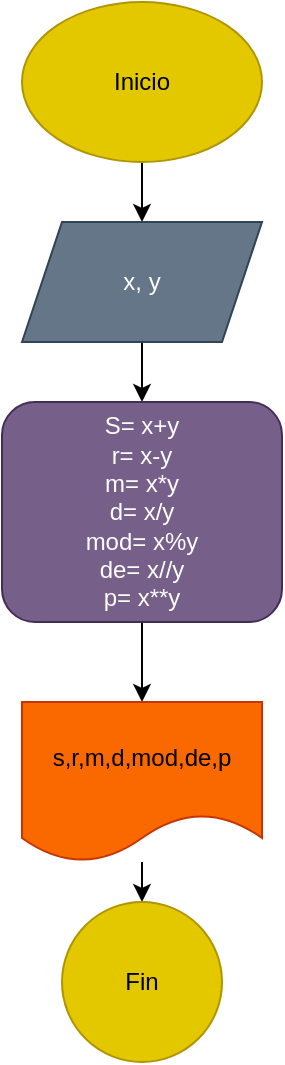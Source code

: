 <mxfile>
    <diagram id="aUCqovr_riwJN-86mgIU" name="Page-1">
        <mxGraphModel dx="686" dy="615" grid="1" gridSize="10" guides="1" tooltips="1" connect="1" arrows="1" fold="1" page="1" pageScale="1" pageWidth="850" pageHeight="1100" math="0" shadow="0">
            <root>
                <mxCell id="0"/>
                <mxCell id="1" parent="0"/>
                <mxCell id="4" style="edgeStyle=none;html=1;entryX=0.5;entryY=0;entryDx=0;entryDy=0;" edge="1" parent="1" source="2" target="3">
                    <mxGeometry relative="1" as="geometry"/>
                </mxCell>
                <mxCell id="2" value="Inicio" style="ellipse;whiteSpace=wrap;html=1;fillColor=#e3c800;fontColor=#000000;strokeColor=#B09500;" vertex="1" parent="1">
                    <mxGeometry x="280" y="70" width="120" height="80" as="geometry"/>
                </mxCell>
                <mxCell id="6" style="edgeStyle=none;html=1;entryX=0.5;entryY=0;entryDx=0;entryDy=0;" edge="1" parent="1" source="3" target="7">
                    <mxGeometry relative="1" as="geometry">
                        <mxPoint x="340" y="280" as="targetPoint"/>
                    </mxGeometry>
                </mxCell>
                <mxCell id="3" value="x, y" style="shape=parallelogram;perimeter=parallelogramPerimeter;whiteSpace=wrap;html=1;fixedSize=1;fillColor=#647687;fontColor=#ffffff;strokeColor=#314354;" vertex="1" parent="1">
                    <mxGeometry x="280" y="180" width="120" height="60" as="geometry"/>
                </mxCell>
                <mxCell id="8" style="edgeStyle=none;html=1;" edge="1" parent="1" source="7" target="9">
                    <mxGeometry relative="1" as="geometry">
                        <mxPoint x="340" y="440" as="targetPoint"/>
                    </mxGeometry>
                </mxCell>
                <mxCell id="7" value="&lt;div&gt;S= x+y&lt;/div&gt;&lt;div&gt;r= x-y&lt;/div&gt;&lt;div&gt;m= x*y&lt;/div&gt;&lt;div&gt;d= x/y&lt;/div&gt;&lt;div&gt;mod= x%y&lt;br&gt;&lt;/div&gt;&lt;div&gt;de= x//y&lt;br&gt;&lt;/div&gt;&lt;div&gt;p= x**y&lt;br&gt;&lt;/div&gt;" style="rounded=1;whiteSpace=wrap;html=1;fillColor=#76608a;fontColor=#ffffff;strokeColor=#432D57;" vertex="1" parent="1">
                    <mxGeometry x="270" y="270" width="140" height="110" as="geometry"/>
                </mxCell>
                <mxCell id="12" value="" style="edgeStyle=none;html=1;" edge="1" parent="1" source="9" target="11">
                    <mxGeometry relative="1" as="geometry"/>
                </mxCell>
                <mxCell id="9" value="s,r,m,d,mod,de,p" style="shape=document;whiteSpace=wrap;html=1;boundedLbl=1;fillColor=#fa6800;fontColor=#000000;strokeColor=#C73500;" vertex="1" parent="1">
                    <mxGeometry x="280" y="420" width="120" height="80" as="geometry"/>
                </mxCell>
                <mxCell id="11" value="Fin" style="ellipse;whiteSpace=wrap;html=1;fillColor=#e3c800;fontColor=#000000;strokeColor=#B09500;" vertex="1" parent="1">
                    <mxGeometry x="300" y="520" width="80" height="80" as="geometry"/>
                </mxCell>
            </root>
        </mxGraphModel>
    </diagram>
</mxfile>